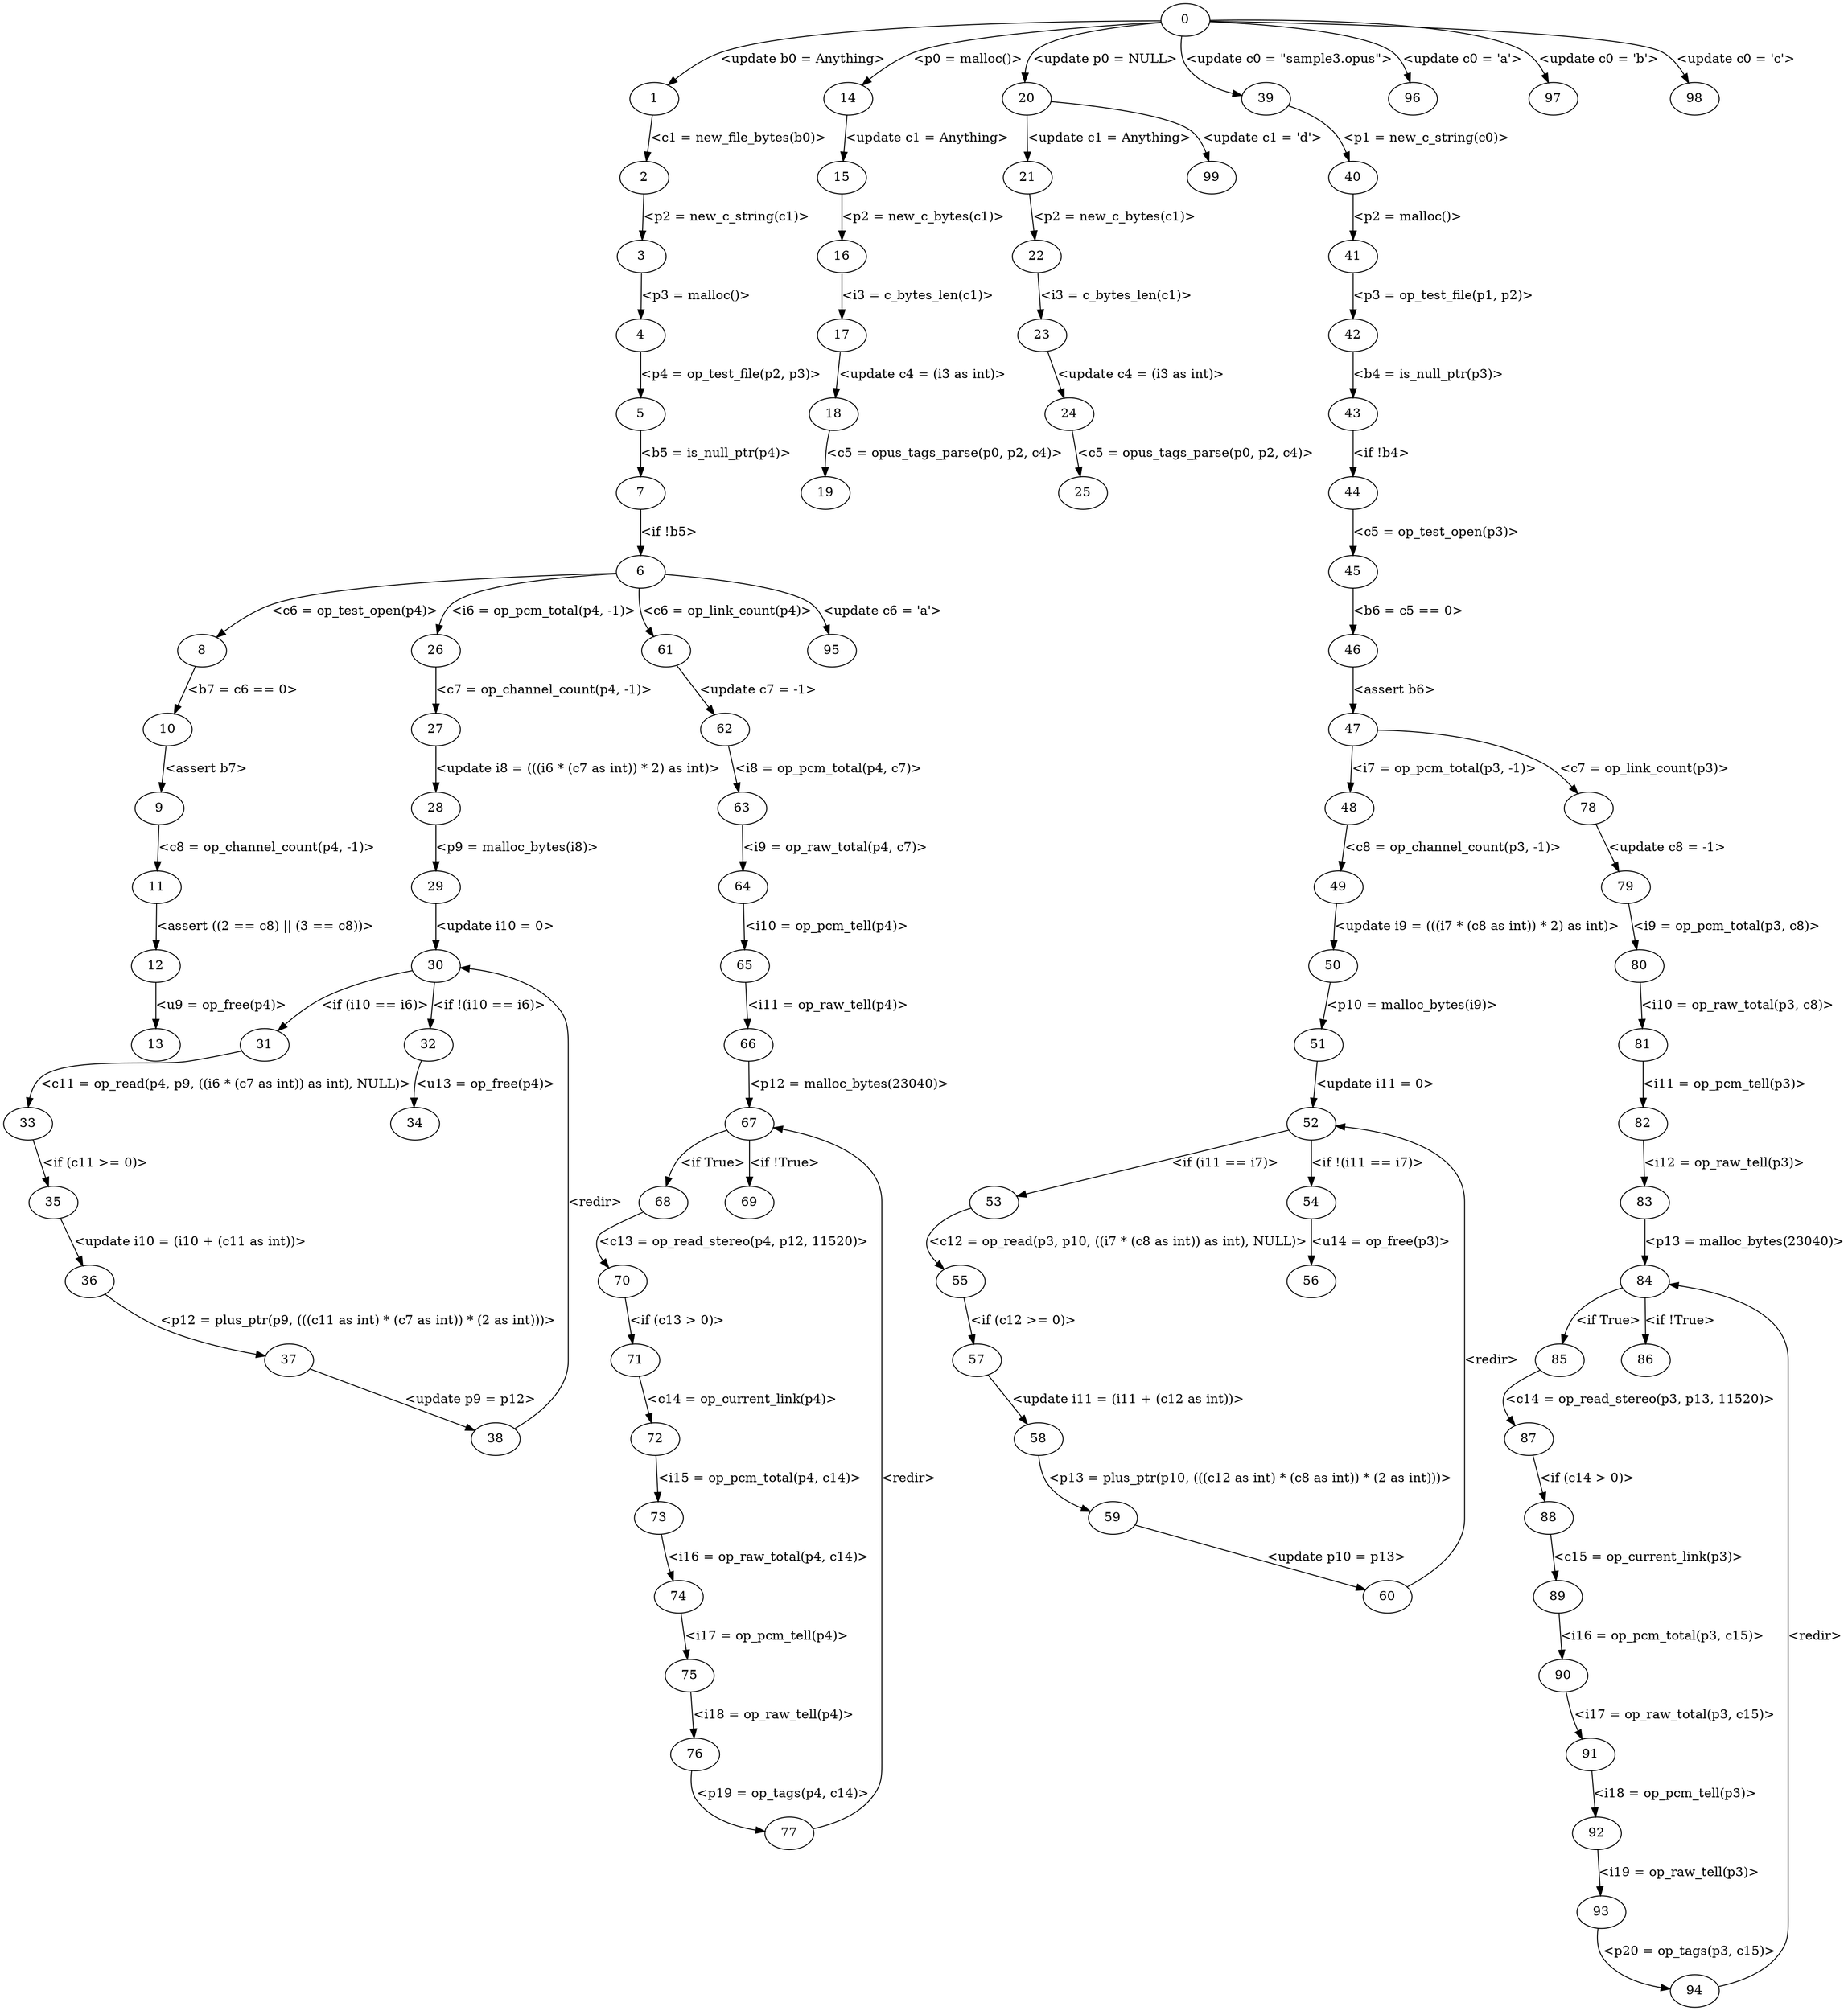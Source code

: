 digraph {
    0 [label=0];
    1 [label=1];
    2 [label=2];
    3 [label=3];
    4 [label=4];
    5 [label=5];
    6 [label=6];
    7 [label=7];
    8 [label=8];
    9 [label=9];
    10 [label=10];
    11 [label=11];
    12 [label=12];
    13 [label=13];
    14 [label=14];
    15 [label=15];
    16 [label=16];
    17 [label=17];
    18 [label=18];
    19 [label=19];
    20 [label=20];
    21 [label=21];
    22 [label=22];
    23 [label=23];
    24 [label=24];
    25 [label=25];
    26 [label=26];
    27 [label=27];
    28 [label=28];
    29 [label=29];
    30 [label=30];
    31 [label=31];
    32 [label=32];
    33 [label=33];
    34 [label=34];
    35 [label=35];
    36 [label=36];
    37 [label=37];
    38 [label=38];
    39 [label=39];
    40 [label=40];
    41 [label=41];
    42 [label=42];
    43 [label=43];
    44 [label=44];
    45 [label=45];
    46 [label=46];
    47 [label=47];
    48 [label=48];
    49 [label=49];
    50 [label=50];
    51 [label=51];
    52 [label=52];
    53 [label=53];
    54 [label=54];
    55 [label=55];
    56 [label=56];
    57 [label=57];
    58 [label=58];
    59 [label=59];
    60 [label=60];
    61 [label=61];
    62 [label=62];
    63 [label=63];
    64 [label=64];
    65 [label=65];
    66 [label=66];
    67 [label=67];
    68 [label=68];
    69 [label=69];
    70 [label=70];
    71 [label=71];
    72 [label=72];
    73 [label=73];
    74 [label=74];
    75 [label=75];
    76 [label=76];
    77 [label=77];
    78 [label=78];
    79 [label=79];
    80 [label=80];
    81 [label=81];
    82 [label=82];
    83 [label=83];
    84 [label=84];
    85 [label=85];
    86 [label=86];
    87 [label=87];
    88 [label=88];
    89 [label=89];
    90 [label=90];
    91 [label=91];
    92 [label=92];
    93 [label=93];
    94 [label=94];
    95 [label=95];
    96 [label=96];
    97 [label=97];
    98 [label=98];
    99 [label=99];
    0 -> 1 [label="<update b0 = Anything>"];
    0 -> 14 [label="<p0 = malloc()>"];
    0 -> 20 [label="<update p0 = NULL>"];
    0 -> 39 [label="<update c0 = \"sample3.opus\">"];
    0 -> 96 [label="<update c0 = 'a'>"];
    0 -> 97 [label="<update c0 = 'b'>"];
    0 -> 98 [label="<update c0 = 'c'>"];
    1 -> 2 [label="<c1 = new_file_bytes(b0)>"];
    2 -> 3 [label="<p2 = new_c_string(c1)>"];
    3 -> 4 [label="<p3 = malloc()>"];
    4 -> 5 [label="<p4 = op_test_file(p2, p3)>"];
    5 -> 7 [label="<b5 = is_null_ptr(p4)>"];
    6 -> 8 [label="<c6 = op_test_open(p4)>"];
    6 -> 26 [label="<i6 = op_pcm_total(p4, -1)>"];
    6 -> 61 [label="<c6 = op_link_count(p4)>"];
    6 -> 95 [label="<update c6 = 'a'>"];
    7 -> 6 [label="<if !b5>"];
    8 -> 10 [label="<b7 = c6 == 0>"];
    9 -> 11 [label="<c8 = op_channel_count(p4, -1)>"];
    10 -> 9 [label="<assert b7>"];
    11 -> 12 [label="<assert ((2 == c8) || (3 == c8))>"];
    12 -> 13 [label="<u9 = op_free(p4)>"];
    14 -> 15 [label="<update c1 = Anything>"];
    15 -> 16 [label="<p2 = new_c_bytes(c1)>"];
    16 -> 17 [label="<i3 = c_bytes_len(c1)>"];
    17 -> 18 [label="<update c4 = (i3 as int)>"];
    18 -> 19 [label="<c5 = opus_tags_parse(p0, p2, c4)>"];
    20 -> 21 [label="<update c1 = Anything>"];
    20 -> 99 [label="<update c1 = 'd'>"];
    21 -> 22 [label="<p2 = new_c_bytes(c1)>"];
    22 -> 23 [label="<i3 = c_bytes_len(c1)>"];
    23 -> 24 [label="<update c4 = (i3 as int)>"];
    24 -> 25 [label="<c5 = opus_tags_parse(p0, p2, c4)>"];
    26 -> 27 [label="<c7 = op_channel_count(p4, -1)>"];
    27 -> 28 [label="<update i8 = (((i6 * (c7 as int)) * 2) as int)>"];
    28 -> 29 [label="<p9 = malloc_bytes(i8)>"];
    29 -> 30 [label="<update i10 = 0>"];
    30 -> 31 [label="<if (i10 == i6)>"];
    30 -> 32 [label="<if !(i10 == i6)>"];
    31 -> 33 [label="<c11 = op_read(p4, p9, ((i6 * (c7 as int)) as int), NULL)>"];
    32 -> 34 [label="<u13 = op_free(p4)>"];
    33 -> 35 [label="<if (c11 >= 0)>"];
    35 -> 36 [label="<update i10 = (i10 + (c11 as int))>"];
    36 -> 37 [label="<p12 = plus_ptr(p9, (((c11 as int) * (c7 as int)) * (2 as int)))>"];
    37 -> 38 [label="<update p9 = p12>"];
    38 -> 30 [label="<redir>"];
    39 -> 40 [label="<p1 = new_c_string(c0)>"];
    40 -> 41 [label="<p2 = malloc()>"];
    41 -> 42 [label="<p3 = op_test_file(p1, p2)>"];
    42 -> 43 [label="<b4 = is_null_ptr(p3)>"];
    43 -> 44 [label="<if !b4>"];
    44 -> 45 [label="<c5 = op_test_open(p3)>"];
    45 -> 46 [label="<b6 = c5 == 0>"];
    46 -> 47 [label="<assert b6>"];
    47 -> 48 [label="<i7 = op_pcm_total(p3, -1)>"];
    47 -> 78 [label="<c7 = op_link_count(p3)>"];
    48 -> 49 [label="<c8 = op_channel_count(p3, -1)>"];
    49 -> 50 [label="<update i9 = (((i7 * (c8 as int)) * 2) as int)>"];
    50 -> 51 [label="<p10 = malloc_bytes(i9)>"];
    51 -> 52 [label="<update i11 = 0>"];
    52 -> 53 [label="<if (i11 == i7)>"];
    52 -> 54 [label="<if !(i11 == i7)>"];
    53 -> 55 [label="<c12 = op_read(p3, p10, ((i7 * (c8 as int)) as int), NULL)>"];
    54 -> 56 [label="<u14 = op_free(p3)>"];
    55 -> 57 [label="<if (c12 >= 0)>"];
    57 -> 58 [label="<update i11 = (i11 + (c12 as int))>"];
    58 -> 59 [label="<p13 = plus_ptr(p10, (((c12 as int) * (c8 as int)) * (2 as int)))>"];
    59 -> 60 [label="<update p10 = p13>"];
    60 -> 52 [label="<redir>"];
    61 -> 62 [label="<update c7 = -1>"];
    62 -> 63 [label="<i8 = op_pcm_total(p4, c7)>"];
    63 -> 64 [label="<i9 = op_raw_total(p4, c7)>"];
    64 -> 65 [label="<i10 = op_pcm_tell(p4)>"];
    65 -> 66 [label="<i11 = op_raw_tell(p4)>"];
    66 -> 67 [label="<p12 = malloc_bytes(23040)>"];
    67 -> 68 [label="<if True>"];
    67 -> 69 [label="<if !True>"];
    68 -> 70 [label="<c13 = op_read_stereo(p4, p12, 11520)>"];
    70 -> 71 [label="<if (c13 > 0)>"];
    71 -> 72 [label="<c14 = op_current_link(p4)>"];
    72 -> 73 [label="<i15 = op_pcm_total(p4, c14)>"];
    73 -> 74 [label="<i16 = op_raw_total(p4, c14)>"];
    74 -> 75 [label="<i17 = op_pcm_tell(p4)>"];
    75 -> 76 [label="<i18 = op_raw_tell(p4)>"];
    76 -> 77 [label="<p19 = op_tags(p4, c14)>"];
    77 -> 67 [label="<redir>"];
    78 -> 79 [label="<update c8 = -1>"];
    79 -> 80 [label="<i9 = op_pcm_total(p3, c8)>"];
    80 -> 81 [label="<i10 = op_raw_total(p3, c8)>"];
    81 -> 82 [label="<i11 = op_pcm_tell(p3)>"];
    82 -> 83 [label="<i12 = op_raw_tell(p3)>"];
    83 -> 84 [label="<p13 = malloc_bytes(23040)>"];
    84 -> 85 [label="<if True>"];
    84 -> 86 [label="<if !True>"];
    85 -> 87 [label="<c14 = op_read_stereo(p3, p13, 11520)>"];
    87 -> 88 [label="<if (c14 > 0)>"];
    88 -> 89 [label="<c15 = op_current_link(p3)>"];
    89 -> 90 [label="<i16 = op_pcm_total(p3, c15)>"];
    90 -> 91 [label="<i17 = op_raw_total(p3, c15)>"];
    91 -> 92 [label="<i18 = op_pcm_tell(p3)>"];
    92 -> 93 [label="<i19 = op_raw_tell(p3)>"];
    93 -> 94 [label="<p20 = op_tags(p3, c15)>"];
    94 -> 84 [label="<redir>"];
}
